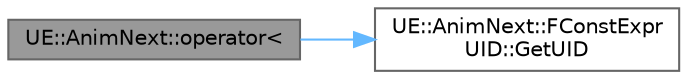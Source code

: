 digraph "UE::AnimNext::operator&lt;"
{
 // INTERACTIVE_SVG=YES
 // LATEX_PDF_SIZE
  bgcolor="transparent";
  edge [fontname=Helvetica,fontsize=10,labelfontname=Helvetica,labelfontsize=10];
  node [fontname=Helvetica,fontsize=10,shape=box,height=0.2,width=0.4];
  rankdir="LR";
  Node1 [id="Node000001",label="UE::AnimNext::operator\<",height=0.2,width=0.4,color="gray40", fillcolor="grey60", style="filled", fontcolor="black",tooltip=" "];
  Node1 -> Node2 [id="edge1_Node000001_Node000002",color="steelblue1",style="solid",tooltip=" "];
  Node2 [id="Node000002",label="UE::AnimNext::FConstExpr\lUID::GetUID",height=0.2,width=0.4,color="grey40", fillcolor="white", style="filled",URL="$dd/db4/structUE_1_1AnimNext_1_1FConstExprUID.html#a74499739eab0d0e5ce77e07ebf8a584c",tooltip=" "];
}
